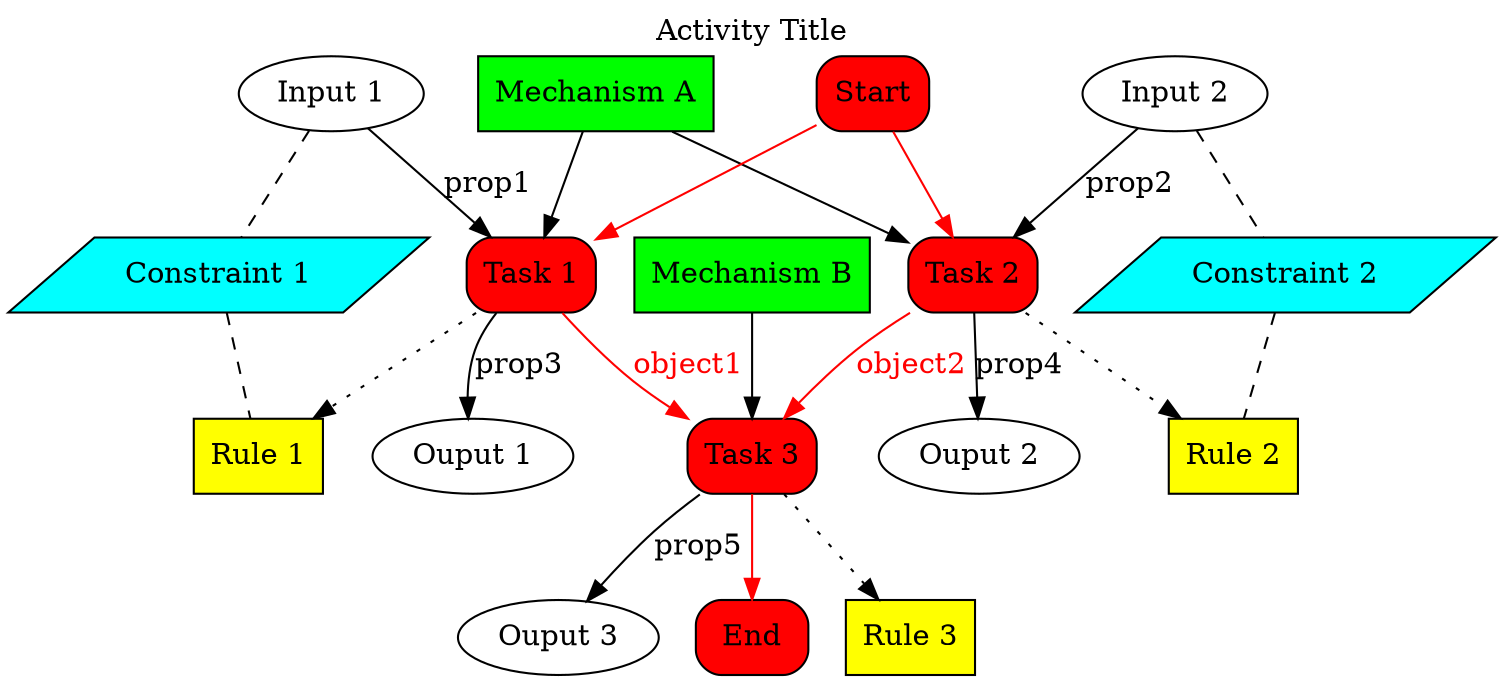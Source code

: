 digraph behaviourmodel {


# activity title
labelloc="t"
label="Activity Title"

# inputs and outputs
node [shape=ellipse, style=filled, fillcolor=white, color=black]
i1 [label="Input 1"]
i2 [label="Input 2"]
o1 [label="Ouput 1"]
o2 [label="Ouput 2"]
o3 [label="Ouput 3"]

# mechanisms
node [shape=box, style=filled, fillcolor=green, color=black]
m1 [label="Mechanism A"]
m2 [label="Mechanism B"]

# tasks definition
node [shape=box, style="filled, rounded", fillcolor=red, color=black]
Start
t1 [label="Task 1"]
t2 [label="Task 2"]
t3 [label="Task 3"]
End

# rules
node [shape=box, style=filled, fillcolor=yellow, color=black]
r1 [label="Rule 1"]
r2 [label="Rule 2"]
r3 [label="Rule 3"]

# attaching rules
edge [dir=forward, color=black, fontcolor=black, style=dotted]
t1 -> r1
t2 -> r2
t3 -> r3

# task sequence
edge [dir=forward, color=red, fontcolor=red, style=solid]
Start -> {t1 t2}
t1 -> t3 [label="object1"]
t2 -> t3 [label="object2"]
t3 -> End

# attaching mechanisms
edge [dir=forward, color=black, fontcolor=black]
m1 -> {t1 t2}
m2 -> t3

# attaching inputs and outputs
edge [dir=forward, color=black, fontcolor=black, style=solid]
i1 -> t1 [label="prop1"]
i2 -> t2 [label="prop2"]
t1 -> o1 [label="prop3"]
t2 -> o2 [label="prop4"]
t3 -> o3 [label="prop5"]

# constraints
node [shape=parallelogram, style=filled, fillcolor=cyan, color=black]
c1 [label="Constraint 1"]
c2 [label="Constraint 2"]

# attaching constraints
edge [dir=none, color=black, style=dashed]
i1 -> c1 -> r1
i2 -> c2 -> r2

}

